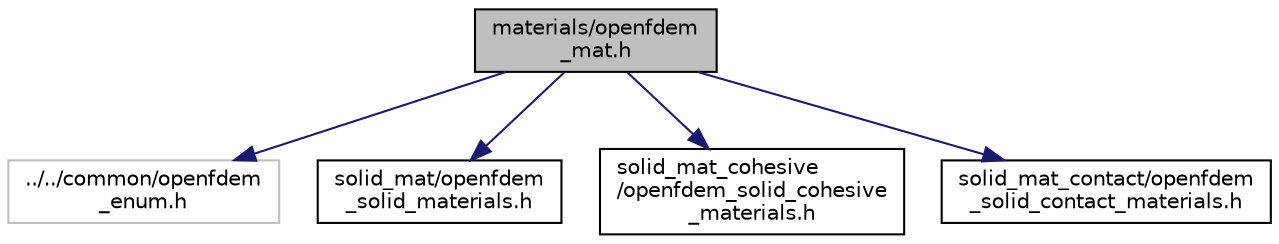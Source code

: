 digraph "materials/openfdem_mat.h"
{
 // LATEX_PDF_SIZE
  edge [fontname="Helvetica",fontsize="10",labelfontname="Helvetica",labelfontsize="10"];
  node [fontname="Helvetica",fontsize="10",shape=record];
  Node1 [label="materials/openfdem\l_mat.h",height=0.2,width=0.4,color="black", fillcolor="grey75", style="filled", fontcolor="black",tooltip=" "];
  Node1 -> Node2 [color="midnightblue",fontsize="10",style="solid",fontname="Helvetica"];
  Node2 [label="../../common/openfdem\l_enum.h",height=0.2,width=0.4,color="grey75", fillcolor="white", style="filled",tooltip=" "];
  Node1 -> Node3 [color="midnightblue",fontsize="10",style="solid",fontname="Helvetica"];
  Node3 [label="solid_mat/openfdem\l_solid_materials.h",height=0.2,width=0.4,color="black", fillcolor="white", style="filled",URL="$openfdem__solid__materials_8h.html",tooltip=" "];
  Node1 -> Node4 [color="midnightblue",fontsize="10",style="solid",fontname="Helvetica"];
  Node4 [label="solid_mat_cohesive\l/openfdem_solid_cohesive\l_materials.h",height=0.2,width=0.4,color="black", fillcolor="white", style="filled",URL="$openfdem__solid__cohesive__materials_8h.html",tooltip=" "];
  Node1 -> Node5 [color="midnightblue",fontsize="10",style="solid",fontname="Helvetica"];
  Node5 [label="solid_mat_contact/openfdem\l_solid_contact_materials.h",height=0.2,width=0.4,color="black", fillcolor="white", style="filled",URL="$openfdem__solid__contact__materials_8h.html",tooltip=" "];
}
